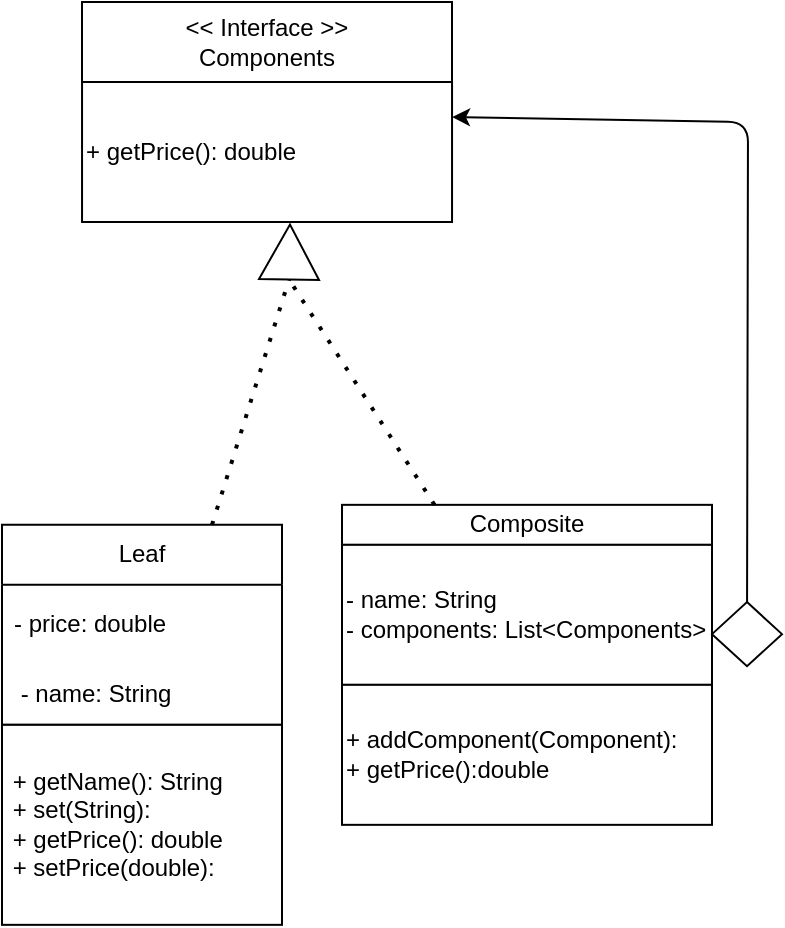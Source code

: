 <mxfile>
    <diagram id="ZIUEh1vGlwmMQyBRj3Vg" name="Page-1">
        <mxGraphModel dx="472" dy="475" grid="1" gridSize="10" guides="1" tooltips="1" connect="1" arrows="1" fold="1" page="1" pageScale="1" pageWidth="850" pageHeight="1100" math="0" shadow="0">
            <root>
                <mxCell id="0"/>
                <mxCell id="1" parent="0"/>
                <mxCell id="2" value="Leaf" style="swimlane;fontStyle=0;childLayout=stackLayout;horizontal=1;startSize=30;horizontalStack=0;resizeParent=1;resizeParentMax=0;resizeLast=0;collapsible=1;marginBottom=0;whiteSpace=wrap;html=1;" parent="1" vertex="1">
                    <mxGeometry x="200" y="301.42" width="140" height="100" as="geometry"/>
                </mxCell>
                <mxCell id="4" value="- price: double" style="text;strokeColor=none;fillColor=none;align=left;verticalAlign=middle;spacingLeft=4;spacingRight=4;overflow=hidden;points=[[0,0.5],[1,0.5]];portConstraint=eastwest;rotatable=0;whiteSpace=wrap;html=1;" parent="2" vertex="1">
                    <mxGeometry y="30" width="140" height="40" as="geometry"/>
                </mxCell>
                <mxCell id="3" value="&amp;nbsp;- name: String" style="text;strokeColor=none;fillColor=none;align=left;verticalAlign=middle;spacingLeft=4;spacingRight=4;overflow=hidden;points=[[0,0.5],[1,0.5]];portConstraint=eastwest;rotatable=0;whiteSpace=wrap;html=1;" parent="2" vertex="1">
                    <mxGeometry y="70" width="140" height="30" as="geometry"/>
                </mxCell>
                <mxCell id="5" value="&amp;nbsp;+ getName(): String&lt;br&gt;&amp;nbsp;+ set(String):&lt;br&gt;&amp;nbsp;+ getPrice(): double&amp;nbsp;&lt;br&gt;&amp;nbsp;+ setPrice(double):" style="rounded=0;whiteSpace=wrap;html=1;align=left;" parent="1" vertex="1">
                    <mxGeometry x="200" y="401.42" width="140" height="100" as="geometry"/>
                </mxCell>
                <mxCell id="6" value="Composite" style="rounded=0;whiteSpace=wrap;html=1;" vertex="1" parent="1">
                    <mxGeometry x="370" y="291.42" width="185" height="20" as="geometry"/>
                </mxCell>
                <mxCell id="7" value="- name: String&lt;br&gt;- components: List&amp;lt;Components&amp;gt;" style="rounded=0;whiteSpace=wrap;html=1;align=left;" vertex="1" parent="1">
                    <mxGeometry x="370" y="311.42" width="185" height="70" as="geometry"/>
                </mxCell>
                <mxCell id="8" value="+ addComponent(Component):&lt;br&gt;+ getPrice():double" style="rounded=0;whiteSpace=wrap;html=1;align=left;" vertex="1" parent="1">
                    <mxGeometry x="370" y="381.42" width="185" height="70" as="geometry"/>
                </mxCell>
                <mxCell id="9" value="&amp;lt;&amp;lt; Interface &amp;gt;&amp;gt;&lt;br&gt;Components" style="rounded=0;whiteSpace=wrap;html=1;" vertex="1" parent="1">
                    <mxGeometry x="240" y="40" width="185" height="40" as="geometry"/>
                </mxCell>
                <mxCell id="11" value="+ getPrice(): double" style="rounded=0;whiteSpace=wrap;html=1;align=left;" vertex="1" parent="1">
                    <mxGeometry x="240.02" y="80" width="185" height="70" as="geometry"/>
                </mxCell>
                <mxCell id="15" value="" style="endArrow=none;dashed=1;html=1;dashPattern=1 3;strokeWidth=2;entryX=0;entryY=0.5;entryDx=0;entryDy=0;exitX=0.75;exitY=0;exitDx=0;exitDy=0;" edge="1" parent="1" source="2" target="17">
                    <mxGeometry width="50" height="50" relative="1" as="geometry">
                        <mxPoint x="270" y="241.42" as="sourcePoint"/>
                        <mxPoint x="320" y="191.42" as="targetPoint"/>
                    </mxGeometry>
                </mxCell>
                <mxCell id="16" value="" style="endArrow=none;dashed=1;html=1;dashPattern=1 3;strokeWidth=2;entryX=0;entryY=0.5;entryDx=0;entryDy=0;exitX=0.25;exitY=0;exitDx=0;exitDy=0;" edge="1" parent="1" source="6" target="17">
                    <mxGeometry width="50" height="50" relative="1" as="geometry">
                        <mxPoint x="280" y="251.42" as="sourcePoint"/>
                        <mxPoint x="330" y="201.42" as="targetPoint"/>
                    </mxGeometry>
                </mxCell>
                <mxCell id="17" value="" style="triangle;whiteSpace=wrap;html=1;rotation=-89;" vertex="1" parent="1">
                    <mxGeometry x="330" y="150" width="27.5" height="30" as="geometry"/>
                </mxCell>
                <mxCell id="19" style="edgeStyle=none;html=1;entryX=1;entryY=0.25;entryDx=0;entryDy=0;" edge="1" parent="1" source="18" target="11">
                    <mxGeometry relative="1" as="geometry">
                        <Array as="points">
                            <mxPoint x="573" y="100"/>
                        </Array>
                    </mxGeometry>
                </mxCell>
                <mxCell id="18" value="" style="rhombus;whiteSpace=wrap;html=1;rotation=0;" vertex="1" parent="1">
                    <mxGeometry x="555" y="340" width="35" height="32.13" as="geometry"/>
                </mxCell>
            </root>
        </mxGraphModel>
    </diagram>
</mxfile>